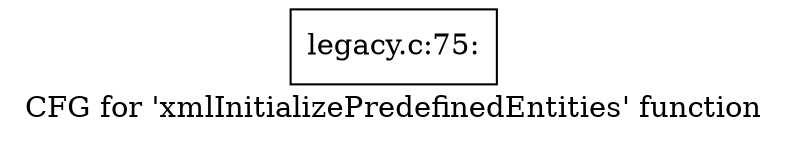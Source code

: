 digraph "CFG for 'xmlInitializePredefinedEntities' function" {
	label="CFG for 'xmlInitializePredefinedEntities' function";

	Node0x48b3f40 [shape=record,label="{legacy.c:75:}"];
}
